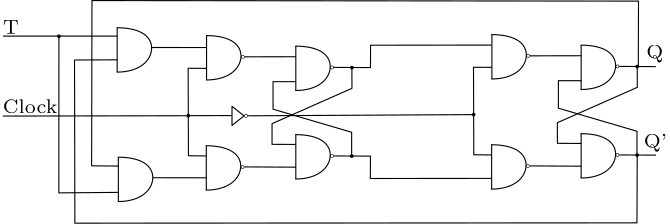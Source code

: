 <?xml version="1.0"?>
<!DOCTYPE ipe SYSTEM "ipe.dtd">
<ipe version="70218" creator="Ipe 7.2.28">
<info created="D:20241115190536" modified="D:20241118130038"/>
<ipestyle name="basic">
<symbol name="arrow/arc(spx)">
<path stroke="sym-stroke" fill="sym-stroke" pen="sym-pen">
0 0 m
-1 0.333 l
-1 -0.333 l
h
</path>
</symbol>
<symbol name="arrow/farc(spx)">
<path stroke="sym-stroke" fill="white" pen="sym-pen">
0 0 m
-1 0.333 l
-1 -0.333 l
h
</path>
</symbol>
<symbol name="arrow/ptarc(spx)">
<path stroke="sym-stroke" fill="sym-stroke" pen="sym-pen">
0 0 m
-1 0.333 l
-0.8 0 l
-1 -0.333 l
h
</path>
</symbol>
<symbol name="arrow/fptarc(spx)">
<path stroke="sym-stroke" fill="white" pen="sym-pen">
0 0 m
-1 0.333 l
-0.8 0 l
-1 -0.333 l
h
</path>
</symbol>
<symbol name="mark/circle(sx)" transformations="translations">
<path fill="sym-stroke">
0.6 0 0 0.6 0 0 e
0.4 0 0 0.4 0 0 e
</path>
</symbol>
<symbol name="mark/disk(sx)" transformations="translations">
<path fill="sym-stroke">
0.6 0 0 0.6 0 0 e
</path>
</symbol>
<symbol name="mark/fdisk(sfx)" transformations="translations">
<group>
<path fill="sym-fill">
0.5 0 0 0.5 0 0 e
</path>
<path fill="sym-stroke" fillrule="eofill">
0.6 0 0 0.6 0 0 e
0.4 0 0 0.4 0 0 e
</path>
</group>
</symbol>
<symbol name="mark/box(sx)" transformations="translations">
<path fill="sym-stroke" fillrule="eofill">
-0.6 -0.6 m
0.6 -0.6 l
0.6 0.6 l
-0.6 0.6 l
h
-0.4 -0.4 m
0.4 -0.4 l
0.4 0.4 l
-0.4 0.4 l
h
</path>
</symbol>
<symbol name="mark/square(sx)" transformations="translations">
<path fill="sym-stroke">
-0.6 -0.6 m
0.6 -0.6 l
0.6 0.6 l
-0.6 0.6 l
h
</path>
</symbol>
<symbol name="mark/fsquare(sfx)" transformations="translations">
<group>
<path fill="sym-fill">
-0.5 -0.5 m
0.5 -0.5 l
0.5 0.5 l
-0.5 0.5 l
h
</path>
<path fill="sym-stroke" fillrule="eofill">
-0.6 -0.6 m
0.6 -0.6 l
0.6 0.6 l
-0.6 0.6 l
h
-0.4 -0.4 m
0.4 -0.4 l
0.4 0.4 l
-0.4 0.4 l
h
</path>
</group>
</symbol>
<symbol name="mark/cross(sx)" transformations="translations">
<group>
<path fill="sym-stroke">
-0.43 -0.57 m
0.57 0.43 l
0.43 0.57 l
-0.57 -0.43 l
h
</path>
<path fill="sym-stroke">
-0.43 0.57 m
0.57 -0.43 l
0.43 -0.57 l
-0.57 0.43 l
h
</path>
</group>
</symbol>
<symbol name="arrow/fnormal(spx)">
<path stroke="sym-stroke" fill="white" pen="sym-pen">
0 0 m
-1 0.333 l
-1 -0.333 l
h
</path>
</symbol>
<symbol name="arrow/pointed(spx)">
<path stroke="sym-stroke" fill="sym-stroke" pen="sym-pen">
0 0 m
-1 0.333 l
-0.8 0 l
-1 -0.333 l
h
</path>
</symbol>
<symbol name="arrow/fpointed(spx)">
<path stroke="sym-stroke" fill="white" pen="sym-pen">
0 0 m
-1 0.333 l
-0.8 0 l
-1 -0.333 l
h
</path>
</symbol>
<symbol name="arrow/linear(spx)">
<path stroke="sym-stroke" pen="sym-pen">
-1 0.333 m
0 0 l
-1 -0.333 l
</path>
</symbol>
<symbol name="arrow/fdouble(spx)">
<path stroke="sym-stroke" fill="white" pen="sym-pen">
0 0 m
-1 0.333 l
-1 -0.333 l
h
-1 0 m
-2 0.333 l
-2 -0.333 l
h
</path>
</symbol>
<symbol name="arrow/double(spx)">
<path stroke="sym-stroke" fill="sym-stroke" pen="sym-pen">
0 0 m
-1 0.333 l
-1 -0.333 l
h
-1 0 m
-2 0.333 l
-2 -0.333 l
h
</path>
</symbol>
<symbol name="arrow/mid-normal(spx)">
<path stroke="sym-stroke" fill="sym-stroke" pen="sym-pen">
0.5 0 m
-0.5 0.333 l
-0.5 -0.333 l
h
</path>
</symbol>
<symbol name="arrow/mid-fnormal(spx)">
<path stroke="sym-stroke" fill="white" pen="sym-pen">
0.5 0 m
-0.5 0.333 l
-0.5 -0.333 l
h
</path>
</symbol>
<symbol name="arrow/mid-pointed(spx)">
<path stroke="sym-stroke" fill="sym-stroke" pen="sym-pen">
0.5 0 m
-0.5 0.333 l
-0.3 0 l
-0.5 -0.333 l
h
</path>
</symbol>
<symbol name="arrow/mid-fpointed(spx)">
<path stroke="sym-stroke" fill="white" pen="sym-pen">
0.5 0 m
-0.5 0.333 l
-0.3 0 l
-0.5 -0.333 l
h
</path>
</symbol>
<symbol name="arrow/mid-double(spx)">
<path stroke="sym-stroke" fill="sym-stroke" pen="sym-pen">
1 0 m
0 0.333 l
0 -0.333 l
h
0 0 m
-1 0.333 l
-1 -0.333 l
h
</path>
</symbol>
<symbol name="arrow/mid-fdouble(spx)">
<path stroke="sym-stroke" fill="white" pen="sym-pen">
1 0 m
0 0.333 l
0 -0.333 l
h
0 0 m
-1 0.333 l
-1 -0.333 l
h
</path>
</symbol>
<anglesize name="22.5 deg" value="22.5"/>
<anglesize name="30 deg" value="30"/>
<anglesize name="45 deg" value="45"/>
<anglesize name="60 deg" value="60"/>
<anglesize name="90 deg" value="90"/>
<arrowsize name="large" value="10"/>
<arrowsize name="small" value="5"/>
<arrowsize name="tiny" value="3"/>
<color name="blue" value="0 0 1"/>
<color name="brown" value="0.647 0.165 0.165"/>
<color name="darkblue" value="0 0 0.545"/>
<color name="darkcyan" value="0 0.545 0.545"/>
<color name="darkgray" value="0.663"/>
<color name="darkgreen" value="0 0.392 0"/>
<color name="darkmagenta" value="0.545 0 0.545"/>
<color name="darkorange" value="1 0.549 0"/>
<color name="darkred" value="0.545 0 0"/>
<color name="gold" value="1 0.843 0"/>
<color name="gray" value="0.745"/>
<color name="green" value="0 1 0"/>
<color name="lightblue" value="0.678 0.847 0.902"/>
<color name="lightcyan" value="0.878 1 1"/>
<color name="lightgray" value="0.827"/>
<color name="lightgreen" value="0.565 0.933 0.565"/>
<color name="lightyellow" value="1 1 0.878"/>
<color name="navy" value="0 0 0.502"/>
<color name="orange" value="1 0.647 0"/>
<color name="pink" value="1 0.753 0.796"/>
<color name="purple" value="0.627 0.125 0.941"/>
<color name="red" value="1 0 0"/>
<color name="seagreen" value="0.18 0.545 0.341"/>
<color name="turquoise" value="0.251 0.878 0.816"/>
<color name="violet" value="0.933 0.51 0.933"/>
<color name="yellow" value="1 1 0"/>
<dashstyle name="dash dot dotted" value="[4 2 1 2 1 2] 0"/>
<dashstyle name="dash dotted" value="[4 2 1 2] 0"/>
<dashstyle name="dashed" value="[4] 0"/>
<dashstyle name="dotted" value="[1 3] 0"/>
<gridsize name="10 pts (~3.5 mm)" value="10"/>
<gridsize name="14 pts (~5 mm)" value="14"/>
<gridsize name="16 pts (~6 mm)" value="16"/>
<gridsize name="20 pts (~7 mm)" value="20"/>
<gridsize name="28 pts (~10 mm)" value="28"/>
<gridsize name="32 pts (~12 mm)" value="32"/>
<gridsize name="4 pts" value="4"/>
<gridsize name="56 pts (~20 mm)" value="56"/>
<gridsize name="8 pts (~3 mm)" value="8"/>
<opacity name="10%" value="0.1"/>
<opacity name="30%" value="0.3"/>
<opacity name="50%" value="0.5"/>
<opacity name="75%" value="0.75"/>
<pen name="fat" value="1.2"/>
<pen name="heavier" value="0.8"/>
<pen name="ultrafat" value="2"/>
<symbolsize name="large" value="5"/>
<symbolsize name="small" value="2"/>
<symbolsize name="tiny" value="1.1"/>
<textsize name="Huge" value="\Huge"/>
<textsize name="LARGE" value="\LARGE"/>
<textsize name="Large" value="\Large"/>
<textsize name="footnote" value="\footnotesize"/>
<textsize name="huge" value="\huge"/>
<textsize name="large" value="\large"/>
<textsize name="script" value="\scriptsize"/>
<textsize name="small" value="\small"/>
<textsize name="tiny" value="\tiny"/>
<textstyle name="center" begin="\begin{center}" end="\end{center}"/>
<textstyle name="item" begin="\begin{itemize}\item{}" end="\end{itemize}"/>
<textstyle name="itemize" begin="\begin{itemize}" end="\end{itemize}"/>
<tiling name="falling" angle="-60" step="4" width="1"/>
<tiling name="rising" angle="30" step="4" width="1"/>
</ipestyle>
<page>
<layer name="alpha"/>
<view layers="alpha" active="alpha"/>
<path layer="alpha" matrix="1 0 0 1 32.154 -127.975" stroke="black">
272 704 m
272 688 l
</path>
<path matrix="1 0 0 1 32.154 -127.975" stroke="black">
271.797 703.967 m
281.235 703.966
287.986 696.551
280.312 687.984
271.782 687.984 c
</path>
<use matrix="1 0 0 1 48.5262 -80.7305" name="mark/circle(sx)" pos="268.685 649.062" size="tiny" stroke="black"/>
<path matrix="1 0 0 1 32.154 -159.836" stroke="black">
272 704 m
272 688 l
</path>
<path matrix="1 0 0 1 32.154 -159.836" stroke="black">
271.797 703.967 m
281.235 703.966
287.986 696.551
280.312 687.984
271.782 687.984 c
</path>
<use matrix="1 0 0 1 48.5262 -112.591" name="mark/circle(sx)" pos="268.685 649.062" size="tiny" stroke="black"/>
<path matrix="1 0 0 1 0.0220018 -124.181" stroke="black">
272 704 m
272 688 l
</path>
<path matrix="1 0 0 1 0.0220018 -124.181" stroke="black">
271.797 703.967 m
281.235 703.966
287.986 696.551
280.312 687.984
271.782 687.984 c
</path>
<use matrix="1 0 0 1 16.3942 -76.936" name="mark/circle(sx)" pos="268.685 649.062" size="tiny" stroke="black"/>
<path matrix="1 0 0 1 -0.0728601 -163.833" stroke="black">
272 704 m
272 688 l
</path>
<path matrix="1 0 0 1 -0.0728601 -163.833" stroke="black">
271.797 703.967 m
281.235 703.966
287.986 696.551
280.312 687.984
271.782 687.984 c
</path>
<use matrix="1 0 0 1 16.2993 -116.588" name="mark/circle(sx)" pos="268.685 649.062" size="tiny" stroke="black"/>
<path stroke="black">
285.675 572.144 m
304.158 572.178 l
</path>
<path stroke="black">
285.642 532.515 m
304.191 532.415 l
</path>
<path stroke="black">
317.801 568.341 m
331.041 568.262 l
331.041 568.262 l
</path>
<path matrix="1 0 0 1 0.0468652 -31.8743" stroke="black">
317.801 568.341 m
331.041 568.262 l
331.041 568.262 l
</path>
<path stroke="black">
304.22 563.196 m
295.956 563.196 l
295.956 553.288 l
324.251 544.982 l
324.251 536.44 l
</path>
<path stroke="black">
304.184 540.6 m
295.595 540.643 l
295.595 548.085 l
324.365 560.804 l
324.345 568.294 l
</path>
<use name="mark/disk(sx)" pos="324.36 568.264" size="tiny" stroke="black"/>
<use name="mark/disk(sx)" pos="324.298 536.406" size="tiny" stroke="black"/>
<path stroke="black">
272.054 567.987 m
265.393 568.024 l
265.499 536.533 l
271.926 536.457 l
</path>
<path matrix="1 0 0 1 -70.573 -128.331" stroke="black">
272 704 m
272 688 l
</path>
<path matrix="1 0 0 1 -70.573 -128.331" stroke="black">
271.797 703.967 m
281.235 703.966
287.986 696.551
280.312 687.984
271.782 687.984 c
</path>
<use matrix="1 0 0 1 -54.2008 -81.0866" name="mark/circle(sx)" pos="268.685 649.062" size="tiny" stroke="black"/>
<path matrix="1 0 0 1 -70.573 -160.192" stroke="black">
272 704 m
272 688 l
</path>
<path matrix="1 0 0 1 -70.573 -160.192" stroke="black">
271.797 703.967 m
281.235 703.966
287.986 696.551
280.312 687.984
271.782 687.984 c
</path>
<use matrix="1 0 0 1 -54.2008 -112.947" name="mark/circle(sx)" pos="268.685 649.062" size="tiny" stroke="black"/>
<path matrix="1 0 0 1 -102.705 -124.537" stroke="black">
272 704 m
272 688 l
</path>
<path matrix="1 0 0 1 -102.705 -124.537" stroke="black">
271.797 703.967 m
281.235 703.966
287.986 696.551
280.312 687.984
271.782 687.984 c
</path>
<use matrix="1 0 0 1 -86.3328 -77.2921" name="mark/circle(sx)" pos="268.685 649.062" size="tiny" stroke="black"/>
<path matrix="1 0 0 1 -102.8 -164.189" stroke="black">
272 704 m
272 688 l
</path>
<path matrix="1 0 0 1 -102.8 -164.189" stroke="black">
271.797 703.967 m
281.235 703.966
287.986 696.551
280.312 687.984
271.782 687.984 c
</path>
<use matrix="1 0 0 1 -86.4277 -116.944" name="mark/circle(sx)" pos="268.685 649.062" size="tiny" stroke="black"/>
<path matrix="1 0 0 1 -102.727 -0.356057" stroke="black">
285.675 572.144 m
304.158 572.178 l
</path>
<path matrix="1 0 0 1 -102.727 -0.356057" stroke="black">
285.642 532.515 m
304.191 532.415 l
</path>
<path matrix="1 0 0 1 -102.727 -0.356057" stroke="black">
317.801 568.341 m
331.041 568.262 l
331.041 568.262 l
</path>
<path matrix="1 0 0 1 -102.68 -32.2304" stroke="black">
317.801 568.341 m
331.041 568.262 l
331.041 568.262 l
</path>
<path matrix="1 0 0 1 -102.727 -0.356057" stroke="black">
304.22 563.196 m
295.956 563.196 l
295.956 553.288 l
324.251 544.982 l
324.251 536.44 l
</path>
<path matrix="1 0 0 1 -102.727 -0.356057" stroke="black">
304.184 540.6 m
295.595 540.643 l
295.595 548.085 l
324.365 560.804 l
324.345 568.294 l
</path>
<use matrix="1 0 0 1 -102.727 -0.356057" name="mark/disk(sx)" pos="324.36 568.264" size="tiny" stroke="black"/>
<use matrix="1 0 0 1 -102.727 -0.356057" name="mark/disk(sx)" pos="324.298 536.406" size="tiny" stroke="black"/>
<path matrix="1 0 0 1 -102.727 -0.356057" stroke="black">
272.054 567.987 m
265.393 568.024 l
265.499 536.533 l
271.926 536.457 l
</path>
<path stroke="black">
271.995 576.014 m
228.341 575.966 l
228.305 567.754 l
</path>
<path stroke="black">
271.97 528.022 m
228.264 527.985 l
228.298 536.188 l
</path>
<path matrix="-0.00207373 -0.999998 0.999998 -0.00207373 -367.023 688.859" stroke="black">
137.196 550.076 m
133.761 545.767 l
140.632 545.767 l
h
</path>
<use matrix="1 0 0 1 41.5039 4.60357" name="mark/circle(sx)" pos="141.991 545.935" size="tiny" stroke="black"/>
<path stroke="black">
178.445 550.64 m
162.643 550.603 l
</path>
<path stroke="black">
184.059 550.551 m
265.481 550.987 l
</path>
<use name="mark/disk(sx)" pos="265.453 551.001" size="tiny" stroke="black"/>
<use name="mark/disk(sx)" pos="162.729 550.618" size="tiny" stroke="black"/>
<path matrix="1 0 0 1 -134.879 -121.707" stroke="black">
272 704 m
272 688 l
</path>
<path matrix="1 0 0 1 -134.879 -121.707" stroke="black">
271.797 703.967 m
281.235 703.966
287.986 696.551
280.312 687.984
271.782 687.984 c
</path>
<path matrix="1 0 0 1 -134.457 -168.307" stroke="black">
272 704 m
272 688 l
</path>
<path matrix="1 0 0 1 -134.457 -168.307" stroke="black">
271.797 703.967 m
281.235 703.966
287.986 696.551
280.312 687.984
271.782 687.984 c
</path>
<path stroke="black">
149.515 575.141 m
169.318 575.129 l
</path>
<path stroke="black">
150.02 528.258 m
169.249 528.236 l
</path>
<path stroke="black">
137.135 579.243 m
96.0295 579.243 l
</path>
<path stroke="black">
137.571 532.463 m
127.92 532.536 l
128.042 592.043 l
324.8 591.843 l
324.719 568.392 l
</path>
<path stroke="black">
137.187 570.712 m
121.761 570.642 l
121.891 511.906 l
324.239 512.016 l
324.336 536.343 l
</path>
<path stroke="black">
137.598 522.99 m
116.112 522.803 l
116.147 579.138 l
</path>
<use name="mark/disk(sx)" pos="116.146 579.177" size="tiny" stroke="black"/>
<path stroke="black">
162.824 550.581 m
95.9305 550.456 l
</path>
<text matrix="1 0 0 1 -2.2651 -3.76074" transformations="translations" pos="98.2414 583.87" stroke="black" type="label" width="5.687" height="4.765" depth="0" valign="baseline" size="script">T</text>
<text matrix="1 0 0 1 -1.15032 -1.42775" transformations="translations" pos="97.0848 552.934" stroke="black" type="label" width="19.642" height="4.843" depth="0" valign="baseline" size="script">Clock</text>
<text matrix="1 0 0 1 -1.62286 0" transformations="translations" pos="329.218 571.14" stroke="black" type="label" width="6.116" height="4.771" depth="1.35" valign="baseline" size="script">Q</text>
<text matrix="1 0 0 1 -2.25963 -0.480772" transformations="translations" pos="328.975 539.494" stroke="black" type="label" width="8.371" height="4.849" depth="1.35" valign="baseline" size="script">Q&apos;</text>
</page>
</ipe>
